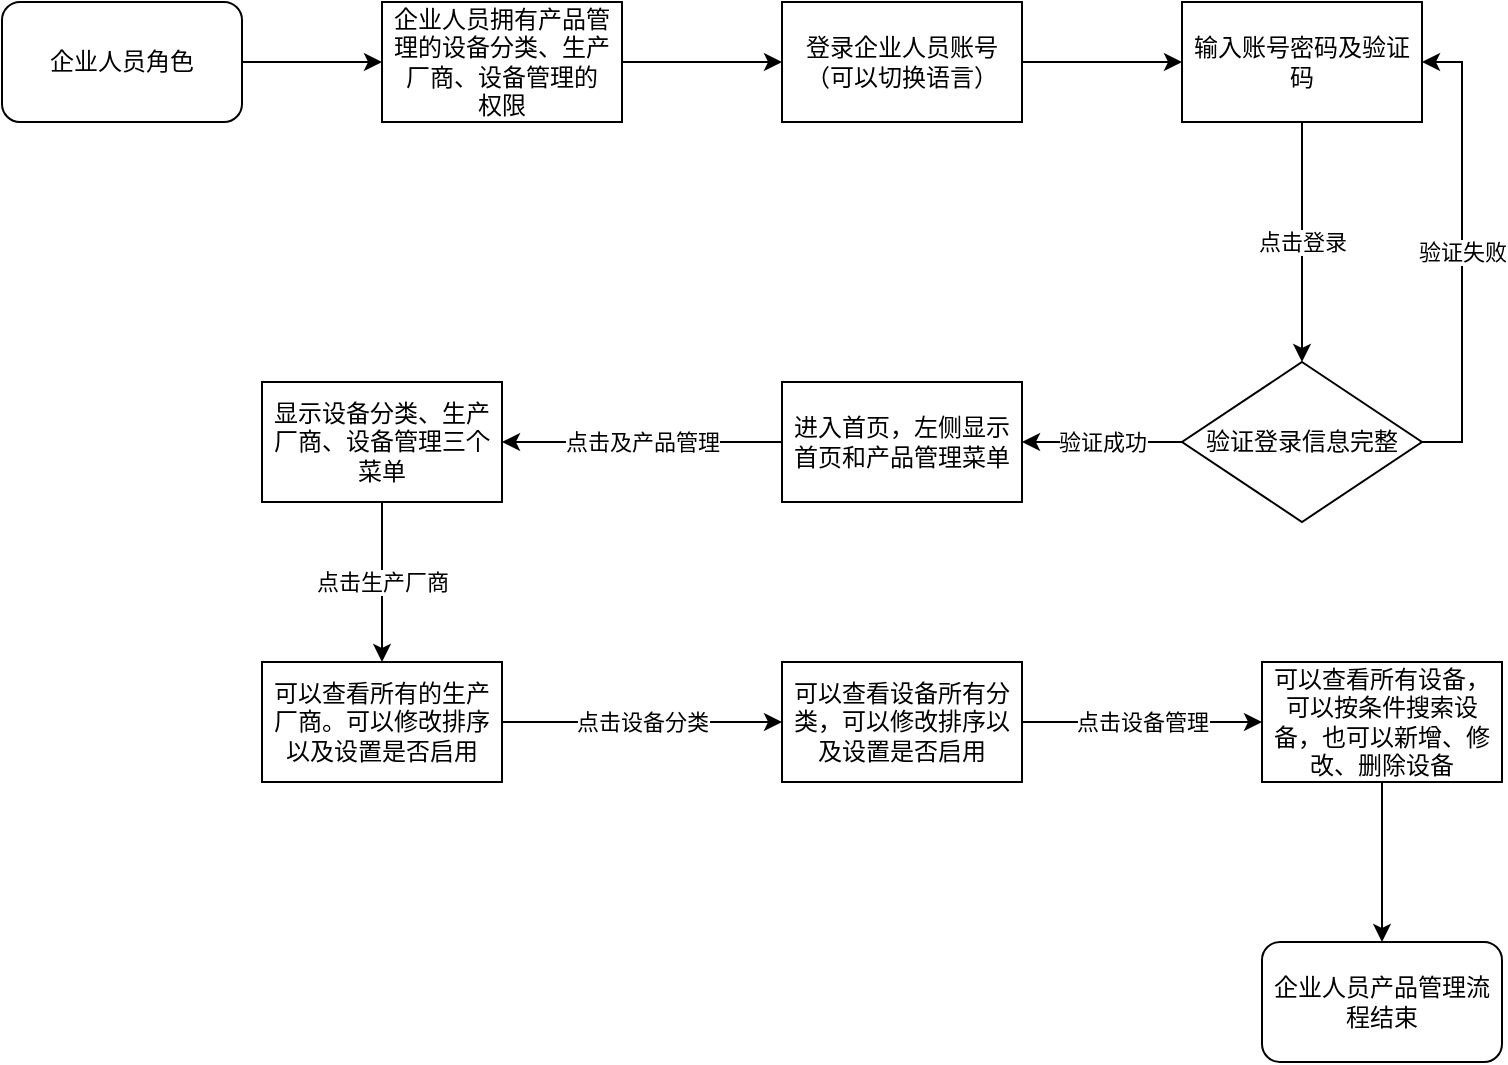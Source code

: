 <mxfile version="20.8.5" type="github">
  <diagram id="lmQEAkhLfT_waERBNr0Z" name="第 1 页">
    <mxGraphModel dx="1434" dy="764" grid="1" gridSize="10" guides="1" tooltips="1" connect="1" arrows="1" fold="1" page="1" pageScale="1" pageWidth="827" pageHeight="1169" math="0" shadow="0">
      <root>
        <mxCell id="0" />
        <mxCell id="1" parent="0" />
        <mxCell id="uSufiUhOWlxEMkH4Zf14-9" value="" style="edgeStyle=orthogonalEdgeStyle;rounded=0;orthogonalLoop=1;jettySize=auto;html=1;" edge="1" parent="1" source="uSufiUhOWlxEMkH4Zf14-1" target="uSufiUhOWlxEMkH4Zf14-8">
          <mxGeometry relative="1" as="geometry" />
        </mxCell>
        <mxCell id="uSufiUhOWlxEMkH4Zf14-1" value="企业人员角色" style="rounded=1;whiteSpace=wrap;html=1;" vertex="1" parent="1">
          <mxGeometry x="10" y="20" width="120" height="60" as="geometry" />
        </mxCell>
        <mxCell id="uSufiUhOWlxEMkH4Zf14-11" value="" style="edgeStyle=orthogonalEdgeStyle;rounded=0;orthogonalLoop=1;jettySize=auto;html=1;" edge="1" parent="1" source="uSufiUhOWlxEMkH4Zf14-8" target="uSufiUhOWlxEMkH4Zf14-10">
          <mxGeometry relative="1" as="geometry" />
        </mxCell>
        <mxCell id="uSufiUhOWlxEMkH4Zf14-8" value="企业人员拥有产品管理的设备分类、生产厂商、设备管理的&lt;br&gt;权限" style="rounded=0;whiteSpace=wrap;html=1;" vertex="1" parent="1">
          <mxGeometry x="200" y="20" width="120" height="60" as="geometry" />
        </mxCell>
        <mxCell id="uSufiUhOWlxEMkH4Zf14-13" value="" style="edgeStyle=orthogonalEdgeStyle;rounded=0;orthogonalLoop=1;jettySize=auto;html=1;" edge="1" parent="1" source="uSufiUhOWlxEMkH4Zf14-10" target="uSufiUhOWlxEMkH4Zf14-12">
          <mxGeometry relative="1" as="geometry" />
        </mxCell>
        <mxCell id="uSufiUhOWlxEMkH4Zf14-10" value="登录企业人员账号（可以切换语言）" style="whiteSpace=wrap;html=1;rounded=0;" vertex="1" parent="1">
          <mxGeometry x="400" y="20" width="120" height="60" as="geometry" />
        </mxCell>
        <mxCell id="uSufiUhOWlxEMkH4Zf14-15" value="点击登录" style="edgeStyle=orthogonalEdgeStyle;rounded=0;orthogonalLoop=1;jettySize=auto;html=1;" edge="1" parent="1" source="uSufiUhOWlxEMkH4Zf14-12" target="uSufiUhOWlxEMkH4Zf14-14">
          <mxGeometry relative="1" as="geometry" />
        </mxCell>
        <mxCell id="uSufiUhOWlxEMkH4Zf14-12" value="输入账号密码及验证码" style="whiteSpace=wrap;html=1;rounded=0;" vertex="1" parent="1">
          <mxGeometry x="600" y="20" width="120" height="60" as="geometry" />
        </mxCell>
        <mxCell id="uSufiUhOWlxEMkH4Zf14-16" value="验证失败" style="edgeStyle=orthogonalEdgeStyle;rounded=0;orthogonalLoop=1;jettySize=auto;html=1;entryX=1;entryY=0.5;entryDx=0;entryDy=0;" edge="1" parent="1" source="uSufiUhOWlxEMkH4Zf14-14" target="uSufiUhOWlxEMkH4Zf14-12">
          <mxGeometry relative="1" as="geometry">
            <Array as="points">
              <mxPoint x="740" y="240" />
              <mxPoint x="740" y="50" />
            </Array>
          </mxGeometry>
        </mxCell>
        <mxCell id="uSufiUhOWlxEMkH4Zf14-18" value="验证成功" style="edgeStyle=orthogonalEdgeStyle;rounded=0;orthogonalLoop=1;jettySize=auto;html=1;" edge="1" parent="1" source="uSufiUhOWlxEMkH4Zf14-14" target="uSufiUhOWlxEMkH4Zf14-17">
          <mxGeometry relative="1" as="geometry" />
        </mxCell>
        <mxCell id="uSufiUhOWlxEMkH4Zf14-14" value="验证登录信息完整" style="rhombus;whiteSpace=wrap;html=1;" vertex="1" parent="1">
          <mxGeometry x="600" y="200" width="120" height="80" as="geometry" />
        </mxCell>
        <mxCell id="uSufiUhOWlxEMkH4Zf14-20" value="点击及产品管理" style="edgeStyle=orthogonalEdgeStyle;rounded=0;orthogonalLoop=1;jettySize=auto;html=1;" edge="1" parent="1" source="uSufiUhOWlxEMkH4Zf14-17" target="uSufiUhOWlxEMkH4Zf14-19">
          <mxGeometry relative="1" as="geometry" />
        </mxCell>
        <mxCell id="uSufiUhOWlxEMkH4Zf14-17" value="进入首页，左侧显示首页和产品管理菜单" style="rounded=0;whiteSpace=wrap;html=1;" vertex="1" parent="1">
          <mxGeometry x="400" y="210" width="120" height="60" as="geometry" />
        </mxCell>
        <mxCell id="uSufiUhOWlxEMkH4Zf14-22" value="点击生产厂商" style="edgeStyle=orthogonalEdgeStyle;rounded=0;orthogonalLoop=1;jettySize=auto;html=1;" edge="1" parent="1" source="uSufiUhOWlxEMkH4Zf14-19" target="uSufiUhOWlxEMkH4Zf14-21">
          <mxGeometry relative="1" as="geometry" />
        </mxCell>
        <mxCell id="uSufiUhOWlxEMkH4Zf14-19" value="显示设备分类、生产厂商、设备管理三个菜单" style="whiteSpace=wrap;html=1;rounded=0;" vertex="1" parent="1">
          <mxGeometry x="140" y="210" width="120" height="60" as="geometry" />
        </mxCell>
        <mxCell id="uSufiUhOWlxEMkH4Zf14-25" value="点击设备分类" style="edgeStyle=orthogonalEdgeStyle;rounded=0;orthogonalLoop=1;jettySize=auto;html=1;" edge="1" parent="1" source="uSufiUhOWlxEMkH4Zf14-21" target="uSufiUhOWlxEMkH4Zf14-24">
          <mxGeometry relative="1" as="geometry" />
        </mxCell>
        <mxCell id="uSufiUhOWlxEMkH4Zf14-21" value="可以查看所有的生产厂商。可以修改排序以及设置是否启用" style="whiteSpace=wrap;html=1;rounded=0;" vertex="1" parent="1">
          <mxGeometry x="140" y="350" width="120" height="60" as="geometry" />
        </mxCell>
        <mxCell id="uSufiUhOWlxEMkH4Zf14-27" value="点击设备管理" style="edgeStyle=orthogonalEdgeStyle;rounded=0;orthogonalLoop=1;jettySize=auto;html=1;" edge="1" parent="1" source="uSufiUhOWlxEMkH4Zf14-24" target="uSufiUhOWlxEMkH4Zf14-26">
          <mxGeometry relative="1" as="geometry" />
        </mxCell>
        <mxCell id="uSufiUhOWlxEMkH4Zf14-24" value="可以查看设备所有分类，可以修改排序以及设置是否启用" style="whiteSpace=wrap;html=1;rounded=0;" vertex="1" parent="1">
          <mxGeometry x="400" y="350" width="120" height="60" as="geometry" />
        </mxCell>
        <mxCell id="uSufiUhOWlxEMkH4Zf14-31" value="" style="edgeStyle=orthogonalEdgeStyle;rounded=0;orthogonalLoop=1;jettySize=auto;html=1;" edge="1" parent="1" source="uSufiUhOWlxEMkH4Zf14-26" target="uSufiUhOWlxEMkH4Zf14-30">
          <mxGeometry relative="1" as="geometry" />
        </mxCell>
        <mxCell id="uSufiUhOWlxEMkH4Zf14-26" value="可以查看所有设备，可以按条件搜索设备，也可以新增、修改、删除设备" style="whiteSpace=wrap;html=1;rounded=0;" vertex="1" parent="1">
          <mxGeometry x="640" y="350" width="120" height="60" as="geometry" />
        </mxCell>
        <mxCell id="uSufiUhOWlxEMkH4Zf14-30" value="企业人员产品管理流程结束" style="rounded=1;whiteSpace=wrap;html=1;" vertex="1" parent="1">
          <mxGeometry x="640" y="490" width="120" height="60" as="geometry" />
        </mxCell>
      </root>
    </mxGraphModel>
  </diagram>
</mxfile>
